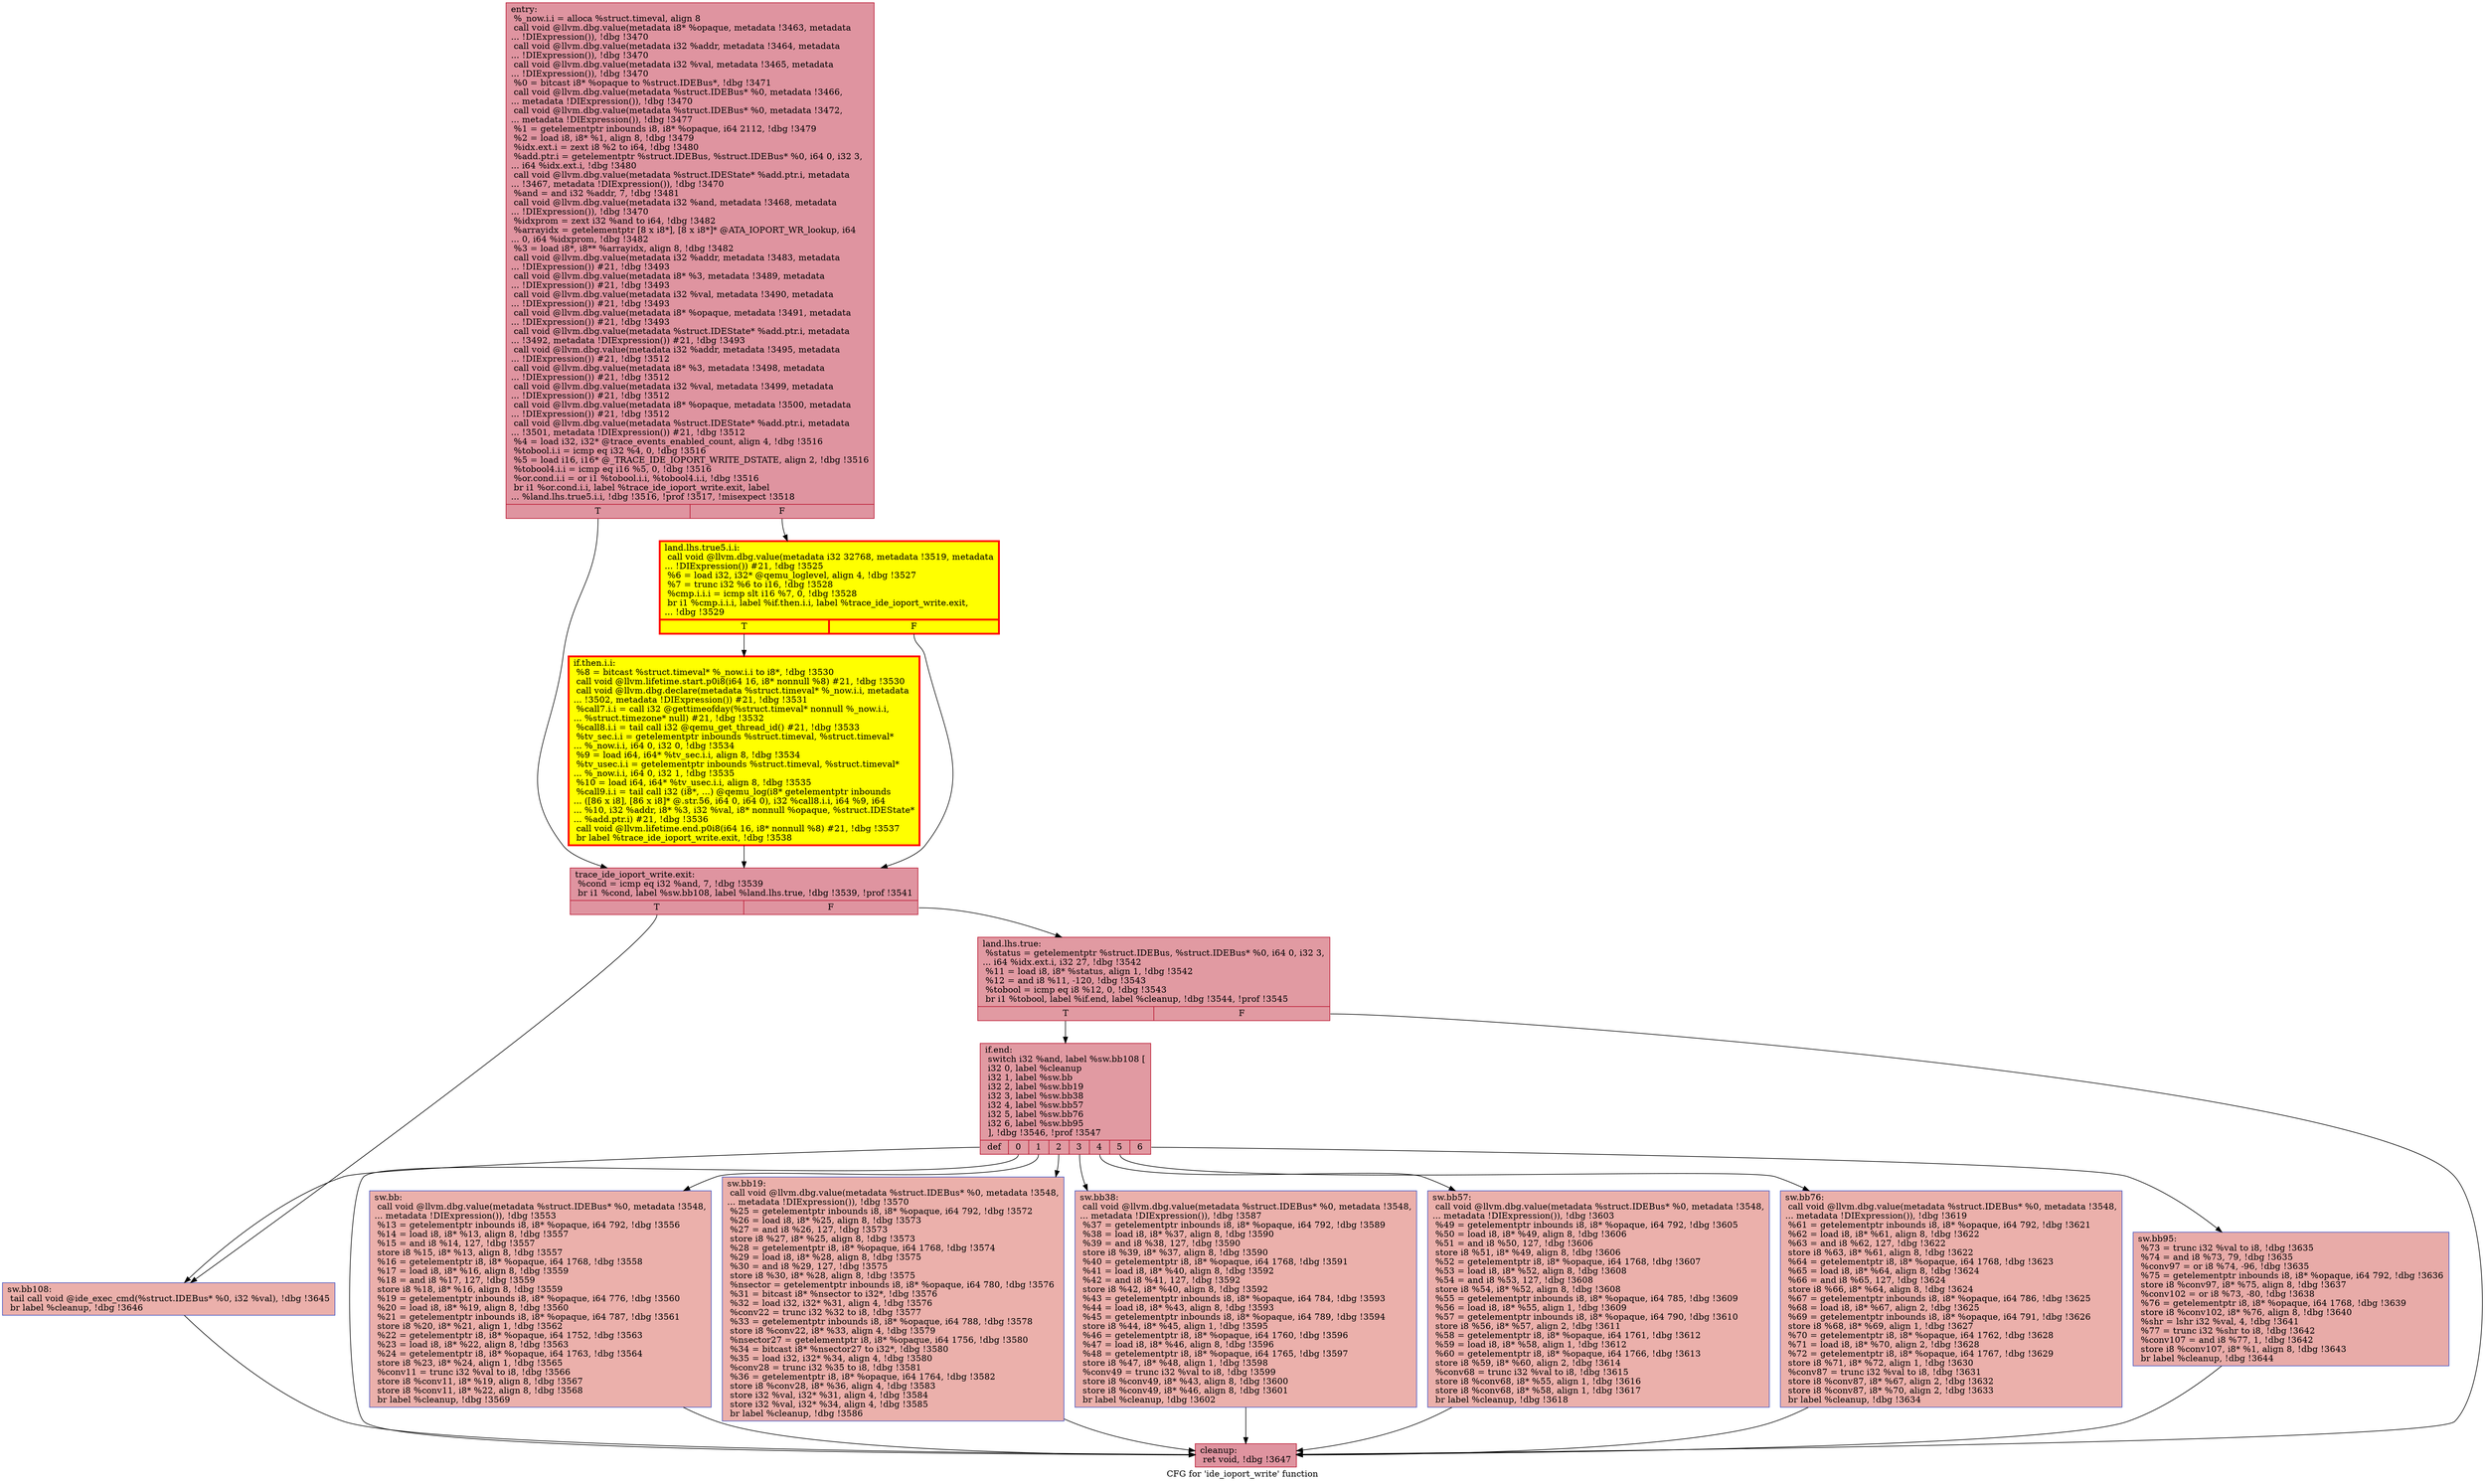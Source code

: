 digraph "CFG for 'ide_ioport_write' function" {
	label="CFG for 'ide_ioport_write' function";

	Node0x565092af2c10 [shape=record,color="#b70d28ff", style=filled, fillcolor="#b70d2870",label="{entry:\l  %_now.i.i = alloca %struct.timeval, align 8\l  call void @llvm.dbg.value(metadata i8* %opaque, metadata !3463, metadata\l... !DIExpression()), !dbg !3470\l  call void @llvm.dbg.value(metadata i32 %addr, metadata !3464, metadata\l... !DIExpression()), !dbg !3470\l  call void @llvm.dbg.value(metadata i32 %val, metadata !3465, metadata\l... !DIExpression()), !dbg !3470\l  %0 = bitcast i8* %opaque to %struct.IDEBus*, !dbg !3471\l  call void @llvm.dbg.value(metadata %struct.IDEBus* %0, metadata !3466,\l... metadata !DIExpression()), !dbg !3470\l  call void @llvm.dbg.value(metadata %struct.IDEBus* %0, metadata !3472,\l... metadata !DIExpression()), !dbg !3477\l  %1 = getelementptr inbounds i8, i8* %opaque, i64 2112, !dbg !3479\l  %2 = load i8, i8* %1, align 8, !dbg !3479\l  %idx.ext.i = zext i8 %2 to i64, !dbg !3480\l  %add.ptr.i = getelementptr %struct.IDEBus, %struct.IDEBus* %0, i64 0, i32 3,\l... i64 %idx.ext.i, !dbg !3480\l  call void @llvm.dbg.value(metadata %struct.IDEState* %add.ptr.i, metadata\l... !3467, metadata !DIExpression()), !dbg !3470\l  %and = and i32 %addr, 7, !dbg !3481\l  call void @llvm.dbg.value(metadata i32 %and, metadata !3468, metadata\l... !DIExpression()), !dbg !3470\l  %idxprom = zext i32 %and to i64, !dbg !3482\l  %arrayidx = getelementptr [8 x i8*], [8 x i8*]* @ATA_IOPORT_WR_lookup, i64\l... 0, i64 %idxprom, !dbg !3482\l  %3 = load i8*, i8** %arrayidx, align 8, !dbg !3482\l  call void @llvm.dbg.value(metadata i32 %addr, metadata !3483, metadata\l... !DIExpression()) #21, !dbg !3493\l  call void @llvm.dbg.value(metadata i8* %3, metadata !3489, metadata\l... !DIExpression()) #21, !dbg !3493\l  call void @llvm.dbg.value(metadata i32 %val, metadata !3490, metadata\l... !DIExpression()) #21, !dbg !3493\l  call void @llvm.dbg.value(metadata i8* %opaque, metadata !3491, metadata\l... !DIExpression()) #21, !dbg !3493\l  call void @llvm.dbg.value(metadata %struct.IDEState* %add.ptr.i, metadata\l... !3492, metadata !DIExpression()) #21, !dbg !3493\l  call void @llvm.dbg.value(metadata i32 %addr, metadata !3495, metadata\l... !DIExpression()) #21, !dbg !3512\l  call void @llvm.dbg.value(metadata i8* %3, metadata !3498, metadata\l... !DIExpression()) #21, !dbg !3512\l  call void @llvm.dbg.value(metadata i32 %val, metadata !3499, metadata\l... !DIExpression()) #21, !dbg !3512\l  call void @llvm.dbg.value(metadata i8* %opaque, metadata !3500, metadata\l... !DIExpression()) #21, !dbg !3512\l  call void @llvm.dbg.value(metadata %struct.IDEState* %add.ptr.i, metadata\l... !3501, metadata !DIExpression()) #21, !dbg !3512\l  %4 = load i32, i32* @trace_events_enabled_count, align 4, !dbg !3516\l  %tobool.i.i = icmp eq i32 %4, 0, !dbg !3516\l  %5 = load i16, i16* @_TRACE_IDE_IOPORT_WRITE_DSTATE, align 2, !dbg !3516\l  %tobool4.i.i = icmp eq i16 %5, 0, !dbg !3516\l  %or.cond.i.i = or i1 %tobool.i.i, %tobool4.i.i, !dbg !3516\l  br i1 %or.cond.i.i, label %trace_ide_ioport_write.exit, label\l... %land.lhs.true5.i.i, !dbg !3516, !prof !3517, !misexpect !3518\l|{<s0>T|<s1>F}}"];
	Node0x565092af2c10:s0 -> Node0x565092ccded0;
	Node0x565092af2c10:s1 -> Node0x565092cc53a0;
	Node0x565092cc53a0 [shape=record,penwidth=3.0, style="filled", color="red", fillcolor="yellow",label="{land.lhs.true5.i.i:                               \l  call void @llvm.dbg.value(metadata i32 32768, metadata !3519, metadata\l... !DIExpression()) #21, !dbg !3525\l  %6 = load i32, i32* @qemu_loglevel, align 4, !dbg !3527\l  %7 = trunc i32 %6 to i16, !dbg !3528\l  %cmp.i.i.i = icmp slt i16 %7, 0, !dbg !3528\l  br i1 %cmp.i.i.i, label %if.then.i.i, label %trace_ide_ioport_write.exit,\l... !dbg !3529\l|{<s0>T|<s1>F}}"];
	Node0x565092cc53a0:s0 -> Node0x565092ccab60;
	Node0x565092cc53a0:s1 -> Node0x565092ccded0;
	Node0x565092ccab60 [shape=record,penwidth=3.0, style="filled", color="red", fillcolor="yellow",label="{if.then.i.i:                                      \l  %8 = bitcast %struct.timeval* %_now.i.i to i8*, !dbg !3530\l  call void @llvm.lifetime.start.p0i8(i64 16, i8* nonnull %8) #21, !dbg !3530\l  call void @llvm.dbg.declare(metadata %struct.timeval* %_now.i.i, metadata\l... !3502, metadata !DIExpression()) #21, !dbg !3531\l  %call7.i.i = call i32 @gettimeofday(%struct.timeval* nonnull %_now.i.i,\l... %struct.timezone* null) #21, !dbg !3532\l  %call8.i.i = tail call i32 @qemu_get_thread_id() #21, !dbg !3533\l  %tv_sec.i.i = getelementptr inbounds %struct.timeval, %struct.timeval*\l... %_now.i.i, i64 0, i32 0, !dbg !3534\l  %9 = load i64, i64* %tv_sec.i.i, align 8, !dbg !3534\l  %tv_usec.i.i = getelementptr inbounds %struct.timeval, %struct.timeval*\l... %_now.i.i, i64 0, i32 1, !dbg !3535\l  %10 = load i64, i64* %tv_usec.i.i, align 8, !dbg !3535\l  %call9.i.i = tail call i32 (i8*, ...) @qemu_log(i8* getelementptr inbounds\l... ([86 x i8], [86 x i8]* @.str.56, i64 0, i64 0), i32 %call8.i.i, i64 %9, i64\l... %10, i32 %addr, i8* %3, i32 %val, i8* nonnull %opaque, %struct.IDEState*\l... %add.ptr.i) #21, !dbg !3536\l  call void @llvm.lifetime.end.p0i8(i64 16, i8* nonnull %8) #21, !dbg !3537\l  br label %trace_ide_ioport_write.exit, !dbg !3538\l}"];
	Node0x565092ccab60 -> Node0x565092ccded0;
	Node0x565092ccded0 [shape=record,color="#b70d28ff", style=filled, fillcolor="#b70d2870",label="{trace_ide_ioport_write.exit:                      \l  %cond = icmp eq i32 %and, 7, !dbg !3539\l  br i1 %cond, label %sw.bb108, label %land.lhs.true, !dbg !3539, !prof !3541\l|{<s0>T|<s1>F}}"];
	Node0x565092ccded0:s0 -> Node0x565092b62650;
	Node0x565092ccded0:s1 -> Node0x565092b54f50;
	Node0x565092b54f50 [shape=record,color="#b70d28ff", style=filled, fillcolor="#bb1b2c70",label="{land.lhs.true:                                    \l  %status = getelementptr %struct.IDEBus, %struct.IDEBus* %0, i64 0, i32 3,\l... i64 %idx.ext.i, i32 27, !dbg !3542\l  %11 = load i8, i8* %status, align 1, !dbg !3542\l  %12 = and i8 %11, -120, !dbg !3543\l  %tobool = icmp eq i8 %12, 0, !dbg !3543\l  br i1 %tobool, label %if.end, label %cleanup, !dbg !3544, !prof !3545\l|{<s0>T|<s1>F}}"];
	Node0x565092b54f50:s0 -> Node0x565092b54c90;
	Node0x565092b54f50:s1 -> Node0x565092b55840;
	Node0x565092b54c90 [shape=record,color="#b70d28ff", style=filled, fillcolor="#bb1b2c70",label="{if.end:                                           \l  switch i32 %and, label %sw.bb108 [\l    i32 0, label %cleanup\l    i32 1, label %sw.bb\l    i32 2, label %sw.bb19\l    i32 3, label %sw.bb38\l    i32 4, label %sw.bb57\l    i32 5, label %sw.bb76\l    i32 6, label %sw.bb95\l  ], !dbg !3546, !prof !3547\l|{<s0>def|<s1>0|<s2>1|<s3>2|<s4>3|<s5>4|<s6>5|<s7>6}}"];
	Node0x565092b54c90:s0 -> Node0x565092b62650;
	Node0x565092b54c90:s1 -> Node0x565092b55840;
	Node0x565092b54c90:s2 -> Node0x565092b560b0;
	Node0x565092b54c90:s3 -> Node0x565092b47e80;
	Node0x565092b54c90:s4 -> Node0x565092b5a7d0;
	Node0x565092b54c90:s5 -> Node0x565092b5c820;
	Node0x565092b54c90:s6 -> Node0x565092b5ee50;
	Node0x565092b54c90:s7 -> Node0x565092b60e70;
	Node0x565092b560b0 [shape=record,color="#3d50c3ff", style=filled, fillcolor="#d24b4070",label="{sw.bb:                                            \l  call void @llvm.dbg.value(metadata %struct.IDEBus* %0, metadata !3548,\l... metadata !DIExpression()), !dbg !3553\l  %13 = getelementptr inbounds i8, i8* %opaque, i64 792, !dbg !3556\l  %14 = load i8, i8* %13, align 8, !dbg !3557\l  %15 = and i8 %14, 127, !dbg !3557\l  store i8 %15, i8* %13, align 8, !dbg !3557\l  %16 = getelementptr i8, i8* %opaque, i64 1768, !dbg !3558\l  %17 = load i8, i8* %16, align 8, !dbg !3559\l  %18 = and i8 %17, 127, !dbg !3559\l  store i8 %18, i8* %16, align 8, !dbg !3559\l  %19 = getelementptr inbounds i8, i8* %opaque, i64 776, !dbg !3560\l  %20 = load i8, i8* %19, align 8, !dbg !3560\l  %21 = getelementptr inbounds i8, i8* %opaque, i64 787, !dbg !3561\l  store i8 %20, i8* %21, align 1, !dbg !3562\l  %22 = getelementptr i8, i8* %opaque, i64 1752, !dbg !3563\l  %23 = load i8, i8* %22, align 8, !dbg !3563\l  %24 = getelementptr i8, i8* %opaque, i64 1763, !dbg !3564\l  store i8 %23, i8* %24, align 1, !dbg !3565\l  %conv11 = trunc i32 %val to i8, !dbg !3566\l  store i8 %conv11, i8* %19, align 8, !dbg !3567\l  store i8 %conv11, i8* %22, align 8, !dbg !3568\l  br label %cleanup, !dbg !3569\l}"];
	Node0x565092b560b0 -> Node0x565092b55840;
	Node0x565092b47e80 [shape=record,color="#3d50c3ff", style=filled, fillcolor="#d24b4070",label="{sw.bb19:                                          \l  call void @llvm.dbg.value(metadata %struct.IDEBus* %0, metadata !3548,\l... metadata !DIExpression()), !dbg !3570\l  %25 = getelementptr inbounds i8, i8* %opaque, i64 792, !dbg !3572\l  %26 = load i8, i8* %25, align 8, !dbg !3573\l  %27 = and i8 %26, 127, !dbg !3573\l  store i8 %27, i8* %25, align 8, !dbg !3573\l  %28 = getelementptr i8, i8* %opaque, i64 1768, !dbg !3574\l  %29 = load i8, i8* %28, align 8, !dbg !3575\l  %30 = and i8 %29, 127, !dbg !3575\l  store i8 %30, i8* %28, align 8, !dbg !3575\l  %nsector = getelementptr inbounds i8, i8* %opaque, i64 780, !dbg !3576\l  %31 = bitcast i8* %nsector to i32*, !dbg !3576\l  %32 = load i32, i32* %31, align 4, !dbg !3576\l  %conv22 = trunc i32 %32 to i8, !dbg !3577\l  %33 = getelementptr inbounds i8, i8* %opaque, i64 788, !dbg !3578\l  store i8 %conv22, i8* %33, align 4, !dbg !3579\l  %nsector27 = getelementptr i8, i8* %opaque, i64 1756, !dbg !3580\l  %34 = bitcast i8* %nsector27 to i32*, !dbg !3580\l  %35 = load i32, i32* %34, align 4, !dbg !3580\l  %conv28 = trunc i32 %35 to i8, !dbg !3581\l  %36 = getelementptr i8, i8* %opaque, i64 1764, !dbg !3582\l  store i8 %conv28, i8* %36, align 4, !dbg !3583\l  store i32 %val, i32* %31, align 4, !dbg !3584\l  store i32 %val, i32* %34, align 4, !dbg !3585\l  br label %cleanup, !dbg !3586\l}"];
	Node0x565092b47e80 -> Node0x565092b55840;
	Node0x565092b5a7d0 [shape=record,color="#3d50c3ff", style=filled, fillcolor="#d24b4070",label="{sw.bb38:                                          \l  call void @llvm.dbg.value(metadata %struct.IDEBus* %0, metadata !3548,\l... metadata !DIExpression()), !dbg !3587\l  %37 = getelementptr inbounds i8, i8* %opaque, i64 792, !dbg !3589\l  %38 = load i8, i8* %37, align 8, !dbg !3590\l  %39 = and i8 %38, 127, !dbg !3590\l  store i8 %39, i8* %37, align 8, !dbg !3590\l  %40 = getelementptr i8, i8* %opaque, i64 1768, !dbg !3591\l  %41 = load i8, i8* %40, align 8, !dbg !3592\l  %42 = and i8 %41, 127, !dbg !3592\l  store i8 %42, i8* %40, align 8, !dbg !3592\l  %43 = getelementptr inbounds i8, i8* %opaque, i64 784, !dbg !3593\l  %44 = load i8, i8* %43, align 8, !dbg !3593\l  %45 = getelementptr inbounds i8, i8* %opaque, i64 789, !dbg !3594\l  store i8 %44, i8* %45, align 1, !dbg !3595\l  %46 = getelementptr i8, i8* %opaque, i64 1760, !dbg !3596\l  %47 = load i8, i8* %46, align 8, !dbg !3596\l  %48 = getelementptr i8, i8* %opaque, i64 1765, !dbg !3597\l  store i8 %47, i8* %48, align 1, !dbg !3598\l  %conv49 = trunc i32 %val to i8, !dbg !3599\l  store i8 %conv49, i8* %43, align 8, !dbg !3600\l  store i8 %conv49, i8* %46, align 8, !dbg !3601\l  br label %cleanup, !dbg !3602\l}"];
	Node0x565092b5a7d0 -> Node0x565092b55840;
	Node0x565092b5c820 [shape=record,color="#3d50c3ff", style=filled, fillcolor="#d24b4070",label="{sw.bb57:                                          \l  call void @llvm.dbg.value(metadata %struct.IDEBus* %0, metadata !3548,\l... metadata !DIExpression()), !dbg !3603\l  %49 = getelementptr inbounds i8, i8* %opaque, i64 792, !dbg !3605\l  %50 = load i8, i8* %49, align 8, !dbg !3606\l  %51 = and i8 %50, 127, !dbg !3606\l  store i8 %51, i8* %49, align 8, !dbg !3606\l  %52 = getelementptr i8, i8* %opaque, i64 1768, !dbg !3607\l  %53 = load i8, i8* %52, align 8, !dbg !3608\l  %54 = and i8 %53, 127, !dbg !3608\l  store i8 %54, i8* %52, align 8, !dbg !3608\l  %55 = getelementptr inbounds i8, i8* %opaque, i64 785, !dbg !3609\l  %56 = load i8, i8* %55, align 1, !dbg !3609\l  %57 = getelementptr inbounds i8, i8* %opaque, i64 790, !dbg !3610\l  store i8 %56, i8* %57, align 2, !dbg !3611\l  %58 = getelementptr i8, i8* %opaque, i64 1761, !dbg !3612\l  %59 = load i8, i8* %58, align 1, !dbg !3612\l  %60 = getelementptr i8, i8* %opaque, i64 1766, !dbg !3613\l  store i8 %59, i8* %60, align 2, !dbg !3614\l  %conv68 = trunc i32 %val to i8, !dbg !3615\l  store i8 %conv68, i8* %55, align 1, !dbg !3616\l  store i8 %conv68, i8* %58, align 1, !dbg !3617\l  br label %cleanup, !dbg !3618\l}"];
	Node0x565092b5c820 -> Node0x565092b55840;
	Node0x565092b5ee50 [shape=record,color="#3d50c3ff", style=filled, fillcolor="#d24b4070",label="{sw.bb76:                                          \l  call void @llvm.dbg.value(metadata %struct.IDEBus* %0, metadata !3548,\l... metadata !DIExpression()), !dbg !3619\l  %61 = getelementptr inbounds i8, i8* %opaque, i64 792, !dbg !3621\l  %62 = load i8, i8* %61, align 8, !dbg !3622\l  %63 = and i8 %62, 127, !dbg !3622\l  store i8 %63, i8* %61, align 8, !dbg !3622\l  %64 = getelementptr i8, i8* %opaque, i64 1768, !dbg !3623\l  %65 = load i8, i8* %64, align 8, !dbg !3624\l  %66 = and i8 %65, 127, !dbg !3624\l  store i8 %66, i8* %64, align 8, !dbg !3624\l  %67 = getelementptr inbounds i8, i8* %opaque, i64 786, !dbg !3625\l  %68 = load i8, i8* %67, align 2, !dbg !3625\l  %69 = getelementptr inbounds i8, i8* %opaque, i64 791, !dbg !3626\l  store i8 %68, i8* %69, align 1, !dbg !3627\l  %70 = getelementptr i8, i8* %opaque, i64 1762, !dbg !3628\l  %71 = load i8, i8* %70, align 2, !dbg !3628\l  %72 = getelementptr i8, i8* %opaque, i64 1767, !dbg !3629\l  store i8 %71, i8* %72, align 1, !dbg !3630\l  %conv87 = trunc i32 %val to i8, !dbg !3631\l  store i8 %conv87, i8* %67, align 2, !dbg !3632\l  store i8 %conv87, i8* %70, align 2, !dbg !3633\l  br label %cleanup, !dbg !3634\l}"];
	Node0x565092b5ee50 -> Node0x565092b55840;
	Node0x565092b60e70 [shape=record,color="#3d50c3ff", style=filled, fillcolor="#cc403a70",label="{sw.bb95:                                          \l  %73 = trunc i32 %val to i8, !dbg !3635\l  %74 = and i8 %73, 79, !dbg !3635\l  %conv97 = or i8 %74, -96, !dbg !3635\l  %75 = getelementptr inbounds i8, i8* %opaque, i64 792, !dbg !3636\l  store i8 %conv97, i8* %75, align 8, !dbg !3637\l  %conv102 = or i8 %73, -80, !dbg !3638\l  %76 = getelementptr i8, i8* %opaque, i64 1768, !dbg !3639\l  store i8 %conv102, i8* %76, align 8, !dbg !3640\l  %shr = lshr i32 %val, 4, !dbg !3641\l  %77 = trunc i32 %shr to i8, !dbg !3642\l  %conv107 = and i8 %77, 1, !dbg !3642\l  store i8 %conv107, i8* %1, align 8, !dbg !3643\l  br label %cleanup, !dbg !3644\l}"];
	Node0x565092b60e70 -> Node0x565092b55840;
	Node0x565092b62650 [shape=record,color="#3d50c3ff", style=filled, fillcolor="#d24b4070",label="{sw.bb108:                                         \l  tail call void @ide_exec_cmd(%struct.IDEBus* %0, i32 %val), !dbg !3645\l  br label %cleanup, !dbg !3646\l}"];
	Node0x565092b62650 -> Node0x565092b55840;
	Node0x565092b55840 [shape=record,color="#b70d28ff", style=filled, fillcolor="#b70d2870",label="{cleanup:                                          \l  ret void, !dbg !3647\l}"];
}
